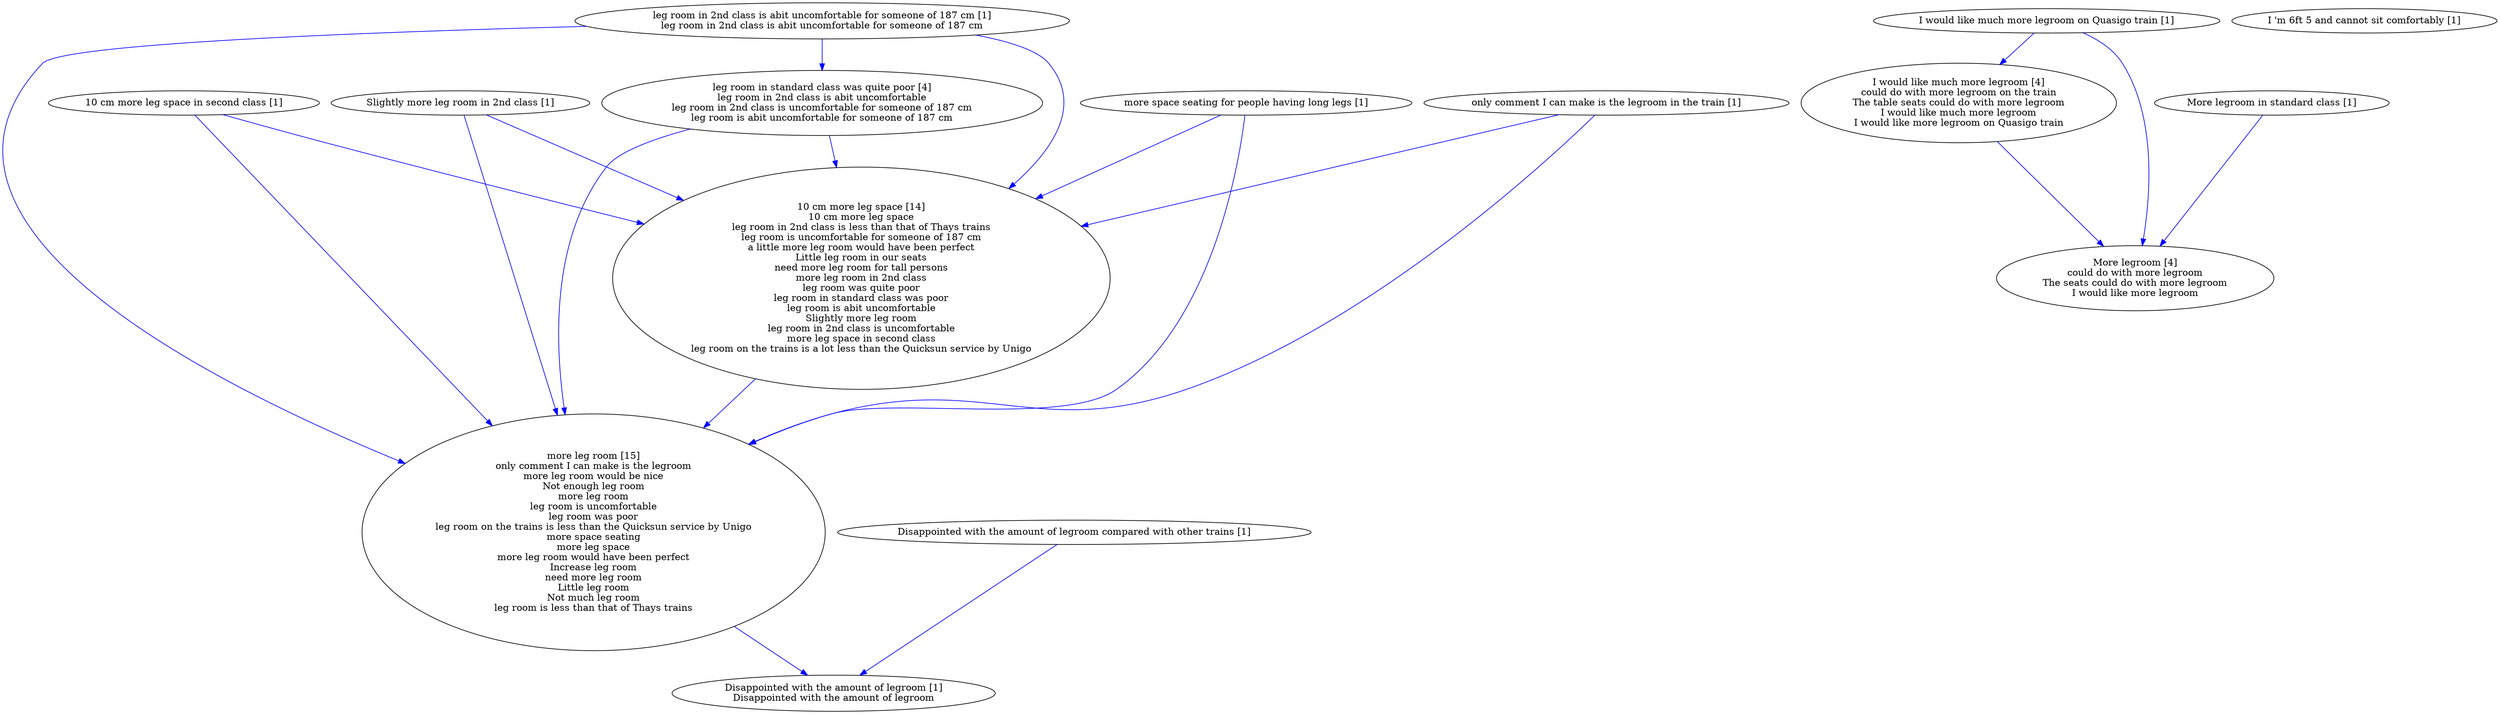 digraph collapsedGraph {
"more leg room [15]\nonly comment I can make is the legroom\nmore leg room would be nice\nNot enough leg room\nmore leg room\nleg room is uncomfortable\nleg room was poor\nleg room on the trains is less than the Quicksun service by Unigo\nmore space seating\nmore leg space\nmore leg room would have been perfect\nIncrease leg room\nneed more leg room\nLittle leg room\nNot much leg room\nleg room is less than that of Thays trains""I would like much more legroom [4]\ncould do with more legroom on the train\nThe table seats could do with more legroom\nI would like much more legroom\nI would like more legroom on Quasigo train""leg room in standard class was quite poor [4]\nleg room in 2nd class is abit uncomfortable\nleg room in 2nd class is uncomfortable for someone of 187 cm\nleg room is abit uncomfortable for someone of 187 cm""More legroom [4]\ncould do with more legroom\nThe seats could do with more legroom\nI would like more legroom""10 cm more leg space [14]\n10 cm more leg space\nleg room in 2nd class is less than that of Thays trains\nleg room is uncomfortable for someone of 187 cm\na little more leg room would have been perfect\nLittle leg room in our seats\nneed more leg room for tall persons\nmore leg room in 2nd class\nleg room was quite poor\nleg room in standard class was poor\nleg room is abit uncomfortable\nSlightly more leg room\nleg room in 2nd class is uncomfortable\nmore leg space in second class\nleg room on the trains is a lot less than the Quicksun service by Unigo""10 cm more leg space in second class [1]""Disappointed with the amount of legroom compared with other trains [1]""Disappointed with the amount of legroom [1]\nDisappointed with the amount of legroom""I 'm 6ft 5 and cannot sit comfortably [1]""I would like much more legroom on Quasigo train [1]""More legroom in standard class [1]""Slightly more leg room in 2nd class [1]""leg room in 2nd class is abit uncomfortable for someone of 187 cm [1]\nleg room in 2nd class is abit uncomfortable for someone of 187 cm""more space seating for people having long legs [1]""only comment I can make is the legroom in the train [1]""10 cm more leg space in second class [1]" -> "10 cm more leg space [14]\n10 cm more leg space\nleg room in 2nd class is less than that of Thays trains\nleg room is uncomfortable for someone of 187 cm\na little more leg room would have been perfect\nLittle leg room in our seats\nneed more leg room for tall persons\nmore leg room in 2nd class\nleg room was quite poor\nleg room in standard class was poor\nleg room is abit uncomfortable\nSlightly more leg room\nleg room in 2nd class is uncomfortable\nmore leg space in second class\nleg room on the trains is a lot less than the Quicksun service by Unigo" [color=blue]
"10 cm more leg space [14]\n10 cm more leg space\nleg room in 2nd class is less than that of Thays trains\nleg room is uncomfortable for someone of 187 cm\na little more leg room would have been perfect\nLittle leg room in our seats\nneed more leg room for tall persons\nmore leg room in 2nd class\nleg room was quite poor\nleg room in standard class was poor\nleg room is abit uncomfortable\nSlightly more leg room\nleg room in 2nd class is uncomfortable\nmore leg space in second class\nleg room on the trains is a lot less than the Quicksun service by Unigo" -> "more leg room [15]\nonly comment I can make is the legroom\nmore leg room would be nice\nNot enough leg room\nmore leg room\nleg room is uncomfortable\nleg room was poor\nleg room on the trains is less than the Quicksun service by Unigo\nmore space seating\nmore leg space\nmore leg room would have been perfect\nIncrease leg room\nneed more leg room\nLittle leg room\nNot much leg room\nleg room is less than that of Thays trains" [color=blue]
"10 cm more leg space in second class [1]" -> "more leg room [15]\nonly comment I can make is the legroom\nmore leg room would be nice\nNot enough leg room\nmore leg room\nleg room is uncomfortable\nleg room was poor\nleg room on the trains is less than the Quicksun service by Unigo\nmore space seating\nmore leg space\nmore leg room would have been perfect\nIncrease leg room\nneed more leg room\nLittle leg room\nNot much leg room\nleg room is less than that of Thays trains" [color=blue]
"Disappointed with the amount of legroom compared with other trains [1]" -> "Disappointed with the amount of legroom [1]\nDisappointed with the amount of legroom" [color=blue]
"I would like much more legroom on Quasigo train [1]" -> "I would like much more legroom [4]\ncould do with more legroom on the train\nThe table seats could do with more legroom\nI would like much more legroom\nI would like more legroom on Quasigo train" [color=blue]
"I would like much more legroom [4]\ncould do with more legroom on the train\nThe table seats could do with more legroom\nI would like much more legroom\nI would like more legroom on Quasigo train" -> "More legroom [4]\ncould do with more legroom\nThe seats could do with more legroom\nI would like more legroom" [color=blue]
"I would like much more legroom on Quasigo train [1]" -> "More legroom [4]\ncould do with more legroom\nThe seats could do with more legroom\nI would like more legroom" [color=blue]
"More legroom in standard class [1]" -> "More legroom [4]\ncould do with more legroom\nThe seats could do with more legroom\nI would like more legroom" [color=blue]
"Slightly more leg room in 2nd class [1]" -> "10 cm more leg space [14]\n10 cm more leg space\nleg room in 2nd class is less than that of Thays trains\nleg room is uncomfortable for someone of 187 cm\na little more leg room would have been perfect\nLittle leg room in our seats\nneed more leg room for tall persons\nmore leg room in 2nd class\nleg room was quite poor\nleg room in standard class was poor\nleg room is abit uncomfortable\nSlightly more leg room\nleg room in 2nd class is uncomfortable\nmore leg space in second class\nleg room on the trains is a lot less than the Quicksun service by Unigo" [color=blue]
"Slightly more leg room in 2nd class [1]" -> "more leg room [15]\nonly comment I can make is the legroom\nmore leg room would be nice\nNot enough leg room\nmore leg room\nleg room is uncomfortable\nleg room was poor\nleg room on the trains is less than the Quicksun service by Unigo\nmore space seating\nmore leg space\nmore leg room would have been perfect\nIncrease leg room\nneed more leg room\nLittle leg room\nNot much leg room\nleg room is less than that of Thays trains" [color=blue]
"leg room in 2nd class is abit uncomfortable for someone of 187 cm [1]\nleg room in 2nd class is abit uncomfortable for someone of 187 cm" -> "leg room in standard class was quite poor [4]\nleg room in 2nd class is abit uncomfortable\nleg room in 2nd class is uncomfortable for someone of 187 cm\nleg room is abit uncomfortable for someone of 187 cm" [color=blue]
"leg room in standard class was quite poor [4]\nleg room in 2nd class is abit uncomfortable\nleg room in 2nd class is uncomfortable for someone of 187 cm\nleg room is abit uncomfortable for someone of 187 cm" -> "10 cm more leg space [14]\n10 cm more leg space\nleg room in 2nd class is less than that of Thays trains\nleg room is uncomfortable for someone of 187 cm\na little more leg room would have been perfect\nLittle leg room in our seats\nneed more leg room for tall persons\nmore leg room in 2nd class\nleg room was quite poor\nleg room in standard class was poor\nleg room is abit uncomfortable\nSlightly more leg room\nleg room in 2nd class is uncomfortable\nmore leg space in second class\nleg room on the trains is a lot less than the Quicksun service by Unigo" [color=blue]
"leg room in 2nd class is abit uncomfortable for someone of 187 cm [1]\nleg room in 2nd class is abit uncomfortable for someone of 187 cm" -> "10 cm more leg space [14]\n10 cm more leg space\nleg room in 2nd class is less than that of Thays trains\nleg room is uncomfortable for someone of 187 cm\na little more leg room would have been perfect\nLittle leg room in our seats\nneed more leg room for tall persons\nmore leg room in 2nd class\nleg room was quite poor\nleg room in standard class was poor\nleg room is abit uncomfortable\nSlightly more leg room\nleg room in 2nd class is uncomfortable\nmore leg space in second class\nleg room on the trains is a lot less than the Quicksun service by Unigo" [color=blue]
"leg room in standard class was quite poor [4]\nleg room in 2nd class is abit uncomfortable\nleg room in 2nd class is uncomfortable for someone of 187 cm\nleg room is abit uncomfortable for someone of 187 cm" -> "more leg room [15]\nonly comment I can make is the legroom\nmore leg room would be nice\nNot enough leg room\nmore leg room\nleg room is uncomfortable\nleg room was poor\nleg room on the trains is less than the Quicksun service by Unigo\nmore space seating\nmore leg space\nmore leg room would have been perfect\nIncrease leg room\nneed more leg room\nLittle leg room\nNot much leg room\nleg room is less than that of Thays trains" [color=blue]
"leg room in 2nd class is abit uncomfortable for someone of 187 cm [1]\nleg room in 2nd class is abit uncomfortable for someone of 187 cm" -> "more leg room [15]\nonly comment I can make is the legroom\nmore leg room would be nice\nNot enough leg room\nmore leg room\nleg room is uncomfortable\nleg room was poor\nleg room on the trains is less than the Quicksun service by Unigo\nmore space seating\nmore leg space\nmore leg room would have been perfect\nIncrease leg room\nneed more leg room\nLittle leg room\nNot much leg room\nleg room is less than that of Thays trains" [color=blue]
"more space seating for people having long legs [1]" -> "more leg room [15]\nonly comment I can make is the legroom\nmore leg room would be nice\nNot enough leg room\nmore leg room\nleg room is uncomfortable\nleg room was poor\nleg room on the trains is less than the Quicksun service by Unigo\nmore space seating\nmore leg space\nmore leg room would have been perfect\nIncrease leg room\nneed more leg room\nLittle leg room\nNot much leg room\nleg room is less than that of Thays trains" [color=blue]
"more leg room [15]\nonly comment I can make is the legroom\nmore leg room would be nice\nNot enough leg room\nmore leg room\nleg room is uncomfortable\nleg room was poor\nleg room on the trains is less than the Quicksun service by Unigo\nmore space seating\nmore leg space\nmore leg room would have been perfect\nIncrease leg room\nneed more leg room\nLittle leg room\nNot much leg room\nleg room is less than that of Thays trains" -> "Disappointed with the amount of legroom [1]\nDisappointed with the amount of legroom" [color=blue]
"more space seating for people having long legs [1]" -> "10 cm more leg space [14]\n10 cm more leg space\nleg room in 2nd class is less than that of Thays trains\nleg room is uncomfortable for someone of 187 cm\na little more leg room would have been perfect\nLittle leg room in our seats\nneed more leg room for tall persons\nmore leg room in 2nd class\nleg room was quite poor\nleg room in standard class was poor\nleg room is abit uncomfortable\nSlightly more leg room\nleg room in 2nd class is uncomfortable\nmore leg space in second class\nleg room on the trains is a lot less than the Quicksun service by Unigo" [color=blue]
"only comment I can make is the legroom in the train [1]" -> "more leg room [15]\nonly comment I can make is the legroom\nmore leg room would be nice\nNot enough leg room\nmore leg room\nleg room is uncomfortable\nleg room was poor\nleg room on the trains is less than the Quicksun service by Unigo\nmore space seating\nmore leg space\nmore leg room would have been perfect\nIncrease leg room\nneed more leg room\nLittle leg room\nNot much leg room\nleg room is less than that of Thays trains" [color=blue]
"only comment I can make is the legroom in the train [1]" -> "10 cm more leg space [14]\n10 cm more leg space\nleg room in 2nd class is less than that of Thays trains\nleg room is uncomfortable for someone of 187 cm\na little more leg room would have been perfect\nLittle leg room in our seats\nneed more leg room for tall persons\nmore leg room in 2nd class\nleg room was quite poor\nleg room in standard class was poor\nleg room is abit uncomfortable\nSlightly more leg room\nleg room in 2nd class is uncomfortable\nmore leg space in second class\nleg room on the trains is a lot less than the Quicksun service by Unigo" [color=blue]
}